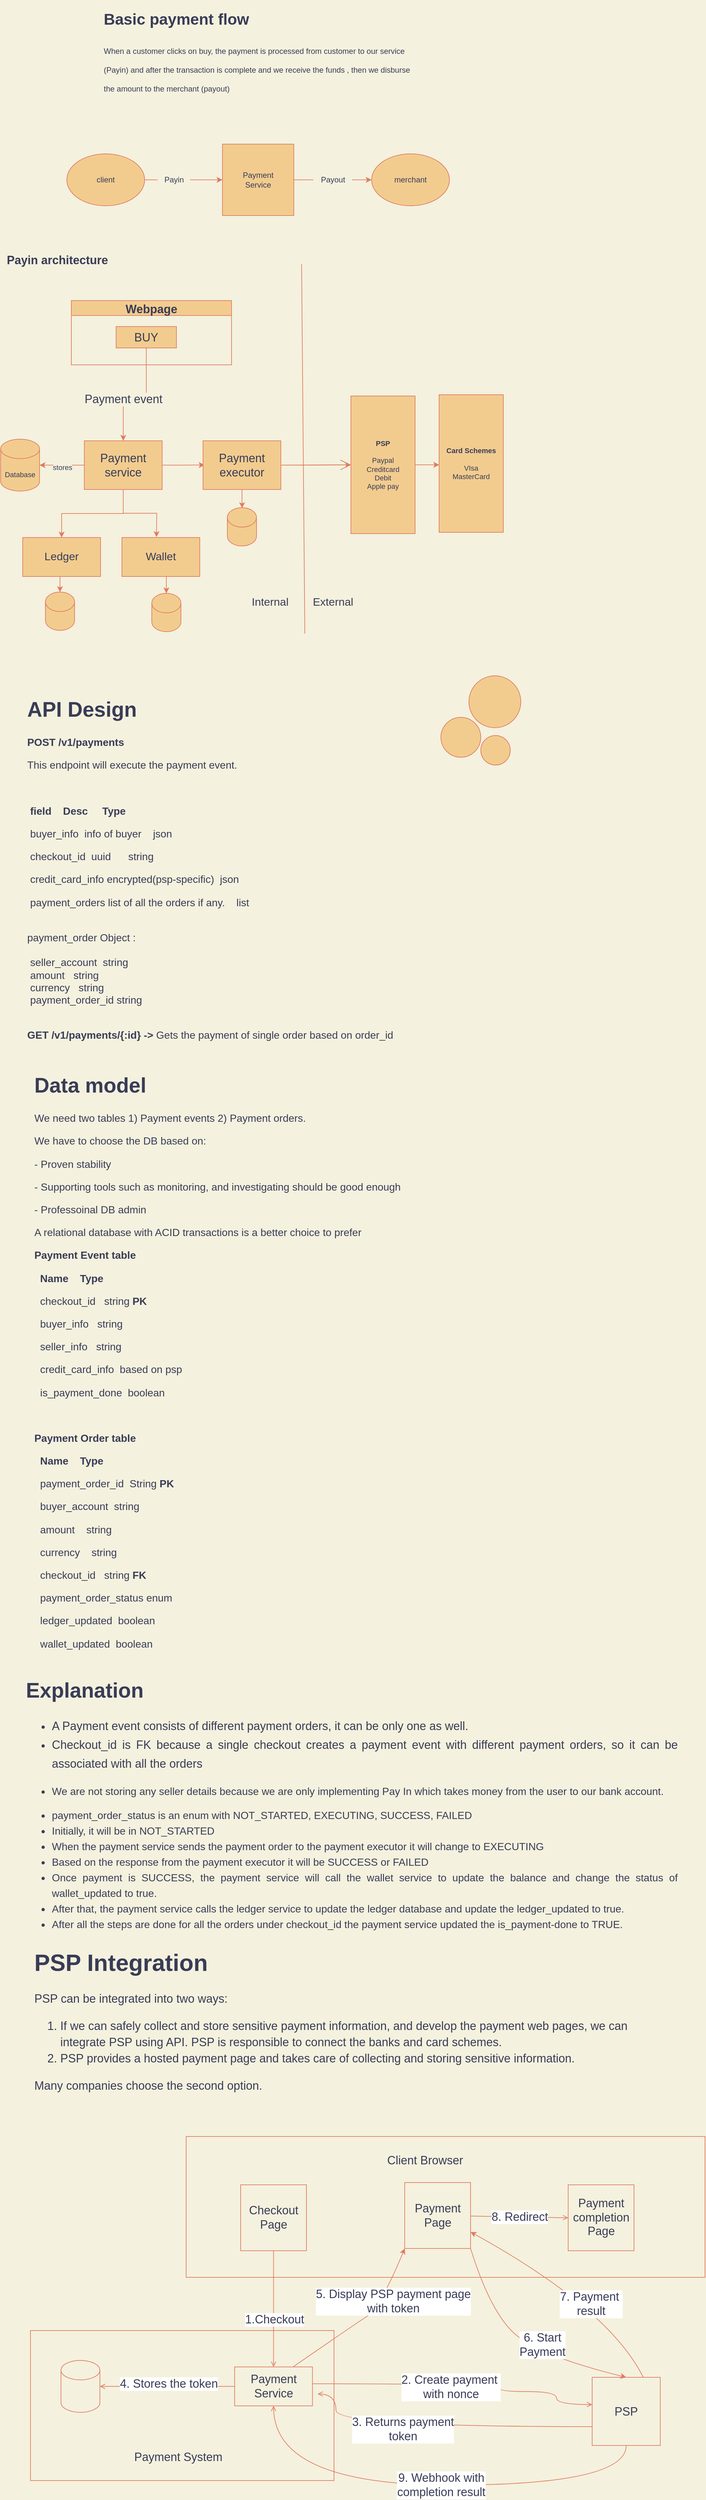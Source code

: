 <mxfile version="20.1.3" type="github" pages="2">
  <diagram id="K7awL5xOMt2Kv2CIqqu8" name="Page-1">
    <mxGraphModel dx="2365" dy="2488" grid="0" gridSize="10" guides="1" tooltips="1" connect="1" arrows="1" fold="1" page="0" pageScale="1" pageWidth="850" pageHeight="1100" background="#F4F1DE" math="0" shadow="0">
      <root>
        <mxCell id="0" />
        <mxCell id="1" parent="0" />
        <mxCell id="bdUJwVsDaEkDlHWOxwJL-2" style="edgeStyle=orthogonalEdgeStyle;rounded=0;orthogonalLoop=1;jettySize=auto;html=1;startArrow=none;labelBackgroundColor=#F4F1DE;strokeColor=#E07A5F;fontColor=#393C56;" parent="1" source="bdUJwVsDaEkDlHWOxwJL-6" edge="1">
          <mxGeometry relative="1" as="geometry">
            <mxPoint x="370" y="-736" as="targetPoint" />
          </mxGeometry>
        </mxCell>
        <mxCell id="bdUJwVsDaEkDlHWOxwJL-1" value="client" style="ellipse;whiteSpace=wrap;html=1;rounded=0;fillColor=#F2CC8F;strokeColor=#E07A5F;fontColor=#393C56;" parent="1" vertex="1">
          <mxGeometry x="130" y="-776" width="120" height="80" as="geometry" />
        </mxCell>
        <mxCell id="bdUJwVsDaEkDlHWOxwJL-4" style="edgeStyle=orthogonalEdgeStyle;rounded=0;orthogonalLoop=1;jettySize=auto;html=1;startArrow=none;labelBackgroundColor=#F4F1DE;strokeColor=#E07A5F;fontColor=#393C56;" parent="1" source="bdUJwVsDaEkDlHWOxwJL-7" target="bdUJwVsDaEkDlHWOxwJL-5" edge="1">
          <mxGeometry relative="1" as="geometry">
            <mxPoint x="560" y="-736" as="targetPoint" />
          </mxGeometry>
        </mxCell>
        <mxCell id="bdUJwVsDaEkDlHWOxwJL-3" value="Payment &lt;br&gt;Service" style="whiteSpace=wrap;html=1;aspect=fixed;rounded=0;fillColor=#F2CC8F;strokeColor=#E07A5F;fontColor=#393C56;" parent="1" vertex="1">
          <mxGeometry x="370" y="-791" width="110" height="110" as="geometry" />
        </mxCell>
        <mxCell id="bdUJwVsDaEkDlHWOxwJL-5" value="merchant" style="ellipse;whiteSpace=wrap;html=1;rounded=0;fillColor=#F2CC8F;strokeColor=#E07A5F;fontColor=#393C56;" parent="1" vertex="1">
          <mxGeometry x="600" y="-776" width="120" height="80" as="geometry" />
        </mxCell>
        <mxCell id="bdUJwVsDaEkDlHWOxwJL-6" value="Payin" style="text;html=1;align=center;verticalAlign=middle;resizable=0;points=[];autosize=1;strokeColor=none;fillColor=none;rounded=0;fontColor=#393C56;" parent="1" vertex="1">
          <mxGeometry x="270" y="-751" width="50" height="30" as="geometry" />
        </mxCell>
        <mxCell id="bdUJwVsDaEkDlHWOxwJL-8" value="" style="edgeStyle=orthogonalEdgeStyle;rounded=0;orthogonalLoop=1;jettySize=auto;html=1;endArrow=none;labelBackgroundColor=#F4F1DE;strokeColor=#E07A5F;fontColor=#393C56;" parent="1" source="bdUJwVsDaEkDlHWOxwJL-1" target="bdUJwVsDaEkDlHWOxwJL-6" edge="1">
          <mxGeometry relative="1" as="geometry">
            <mxPoint x="370" y="-736" as="targetPoint" />
            <mxPoint x="250" y="-736" as="sourcePoint" />
          </mxGeometry>
        </mxCell>
        <mxCell id="bdUJwVsDaEkDlHWOxwJL-7" value="Payout" style="text;html=1;align=center;verticalAlign=middle;resizable=0;points=[];autosize=1;strokeColor=none;fillColor=none;rounded=0;fontColor=#393C56;" parent="1" vertex="1">
          <mxGeometry x="510" y="-751" width="60" height="30" as="geometry" />
        </mxCell>
        <mxCell id="bdUJwVsDaEkDlHWOxwJL-9" value="" style="edgeStyle=orthogonalEdgeStyle;rounded=0;orthogonalLoop=1;jettySize=auto;html=1;endArrow=none;labelBackgroundColor=#F4F1DE;strokeColor=#E07A5F;fontColor=#393C56;" parent="1" source="bdUJwVsDaEkDlHWOxwJL-3" target="bdUJwVsDaEkDlHWOxwJL-7" edge="1">
          <mxGeometry relative="1" as="geometry">
            <mxPoint x="600" y="-736" as="targetPoint" />
            <mxPoint x="480" y="-736" as="sourcePoint" />
          </mxGeometry>
        </mxCell>
        <mxCell id="bdUJwVsDaEkDlHWOxwJL-10" value="&lt;h1&gt;&lt;span style=&quot;background-color: initial;&quot;&gt;Basic payment flow&lt;/span&gt;&lt;/h1&gt;&lt;h1&gt;&lt;span style=&quot;font-size: 12px; font-weight: 400;&quot;&gt;When a customer clicks on buy, the payment is processed from customer to our service (Payin) and after the transaction is complete and we receive the funds , then we disburse the amount to the merchant (payout)&lt;/span&gt;&lt;/h1&gt;" style="text;html=1;strokeColor=none;fillColor=none;spacing=5;spacingTop=-20;whiteSpace=wrap;overflow=hidden;rounded=0;fontColor=#393C56;" parent="1" vertex="1">
          <mxGeometry x="182" y="-1003" width="490" height="160" as="geometry" />
        </mxCell>
        <mxCell id="bdUJwVsDaEkDlHWOxwJL-11" value="&lt;b&gt;&lt;font style=&quot;font-size: 18px;&quot;&gt;Payin architecture&lt;/font&gt;&lt;/b&gt;" style="text;html=1;align=center;verticalAlign=middle;resizable=0;points=[];autosize=1;strokeColor=none;fillColor=none;rounded=0;fontColor=#393C56;" parent="1" vertex="1">
          <mxGeometry x="28" y="-629" width="174" height="34" as="geometry" />
        </mxCell>
        <mxCell id="bdUJwVsDaEkDlHWOxwJL-12" value="Webpage" style="swimlane;fontSize=18;rounded=0;fillColor=#F2CC8F;strokeColor=#E07A5F;fontColor=#393C56;" parent="1" vertex="1">
          <mxGeometry x="137" y="-550" width="247" height="99" as="geometry" />
        </mxCell>
        <mxCell id="bdUJwVsDaEkDlHWOxwJL-14" style="edgeStyle=orthogonalEdgeStyle;rounded=0;orthogonalLoop=1;jettySize=auto;html=1;exitX=0.5;exitY=1;exitDx=0;exitDy=0;fontSize=18;entryX=0.5;entryY=0;entryDx=0;entryDy=0;labelBackgroundColor=#F4F1DE;strokeColor=#E07A5F;fontColor=#393C56;" parent="1" source="bdUJwVsDaEkDlHWOxwJL-13" target="bdUJwVsDaEkDlHWOxwJL-17" edge="1">
          <mxGeometry relative="1" as="geometry">
            <mxPoint x="253" y="-361" as="targetPoint" />
          </mxGeometry>
        </mxCell>
        <mxCell id="bdUJwVsDaEkDlHWOxwJL-15" value="Payment event" style="edgeLabel;html=1;align=center;verticalAlign=middle;resizable=0;points=[];fontSize=18;rounded=0;labelBackgroundColor=#F4F1DE;fontColor=#393C56;" parent="bdUJwVsDaEkDlHWOxwJL-14" vertex="1" connectable="0">
          <mxGeometry x="0.279" relative="1" as="geometry">
            <mxPoint as="offset" />
          </mxGeometry>
        </mxCell>
        <mxCell id="bdUJwVsDaEkDlHWOxwJL-13" value="BUY" style="rounded=0;whiteSpace=wrap;html=1;fontSize=18;fillColor=#F2CC8F;strokeColor=#E07A5F;fontColor=#393C56;" parent="1" vertex="1">
          <mxGeometry x="206" y="-510" width="93" height="33" as="geometry" />
        </mxCell>
        <mxCell id="bdUJwVsDaEkDlHWOxwJL-18" style="edgeStyle=orthogonalEdgeStyle;rounded=0;orthogonalLoop=1;jettySize=auto;html=1;fontSize=18;labelBackgroundColor=#F4F1DE;strokeColor=#E07A5F;fontColor=#393C56;" parent="1" source="bdUJwVsDaEkDlHWOxwJL-17" target="bdUJwVsDaEkDlHWOxwJL-19" edge="1">
          <mxGeometry relative="1" as="geometry">
            <mxPoint x="114" y="-296.5" as="targetPoint" />
          </mxGeometry>
        </mxCell>
        <mxCell id="bdUJwVsDaEkDlHWOxwJL-20" value="stores" style="edgeLabel;html=1;align=center;verticalAlign=middle;resizable=0;points=[];fontSize=11;rounded=0;labelBackgroundColor=#F4F1DE;fontColor=#393C56;" parent="bdUJwVsDaEkDlHWOxwJL-18" vertex="1" connectable="0">
          <mxGeometry x="0.002" y="3" relative="1" as="geometry">
            <mxPoint as="offset" />
          </mxGeometry>
        </mxCell>
        <mxCell id="bdUJwVsDaEkDlHWOxwJL-21" style="edgeStyle=orthogonalEdgeStyle;rounded=0;orthogonalLoop=1;jettySize=auto;html=1;exitX=1;exitY=0.5;exitDx=0;exitDy=0;fontSize=11;labelBackgroundColor=#F4F1DE;strokeColor=#E07A5F;fontColor=#393C56;" parent="1" source="bdUJwVsDaEkDlHWOxwJL-17" edge="1">
          <mxGeometry relative="1" as="geometry">
            <mxPoint x="342.421" y="-296.737" as="targetPoint" />
          </mxGeometry>
        </mxCell>
        <mxCell id="bdUJwVsDaEkDlHWOxwJL-32" style="edgeStyle=orthogonalEdgeStyle;rounded=0;orthogonalLoop=1;jettySize=auto;html=1;fontSize=11;labelBackgroundColor=#F4F1DE;strokeColor=#E07A5F;fontColor=#393C56;" parent="1" source="bdUJwVsDaEkDlHWOxwJL-17" target="bdUJwVsDaEkDlHWOxwJL-33" edge="1">
          <mxGeometry relative="1" as="geometry">
            <mxPoint x="162.947" y="-165.684" as="targetPoint" />
          </mxGeometry>
        </mxCell>
        <mxCell id="bdUJwVsDaEkDlHWOxwJL-34" style="edgeStyle=orthogonalEdgeStyle;rounded=0;orthogonalLoop=1;jettySize=auto;html=1;fontSize=17;labelBackgroundColor=#F4F1DE;strokeColor=#E07A5F;fontColor=#393C56;" parent="1" source="bdUJwVsDaEkDlHWOxwJL-17" edge="1">
          <mxGeometry relative="1" as="geometry">
            <mxPoint x="268.211" y="-185.684" as="targetPoint" />
          </mxGeometry>
        </mxCell>
        <mxCell id="bdUJwVsDaEkDlHWOxwJL-17" value="Payment service" style="rounded=0;whiteSpace=wrap;html=1;fontSize=18;fillColor=#F2CC8F;strokeColor=#E07A5F;fontColor=#393C56;" parent="1" vertex="1">
          <mxGeometry x="157" y="-334" width="120" height="75" as="geometry" />
        </mxCell>
        <mxCell id="bdUJwVsDaEkDlHWOxwJL-19" value="&lt;font style=&quot;font-size: 11px;&quot;&gt;Database&lt;/font&gt;" style="shape=cylinder3;whiteSpace=wrap;html=1;boundedLbl=1;backgroundOutline=1;size=15;fontSize=18;rounded=0;fillColor=#F2CC8F;strokeColor=#E07A5F;fontColor=#393C56;" parent="1" vertex="1">
          <mxGeometry x="28" y="-336.5" width="60" height="80" as="geometry" />
        </mxCell>
        <mxCell id="bdUJwVsDaEkDlHWOxwJL-26" style="edgeStyle=orthogonalEdgeStyle;rounded=0;orthogonalLoop=1;jettySize=auto;html=1;exitX=1;exitY=0.5;exitDx=0;exitDy=0;entryX=0;entryY=0.5;entryDx=0;entryDy=0;fontSize=11;labelBackgroundColor=#F4F1DE;strokeColor=#E07A5F;fontColor=#393C56;" parent="1" source="bdUJwVsDaEkDlHWOxwJL-22" target="bdUJwVsDaEkDlHWOxwJL-28" edge="1">
          <mxGeometry relative="1" as="geometry">
            <mxPoint x="570" y="-364.0" as="targetPoint" />
          </mxGeometry>
        </mxCell>
        <mxCell id="bdUJwVsDaEkDlHWOxwJL-38" style="edgeStyle=orthogonalEdgeStyle;rounded=0;orthogonalLoop=1;jettySize=auto;html=1;exitX=0.5;exitY=1;exitDx=0;exitDy=0;fontSize=17;labelBackgroundColor=#F4F1DE;strokeColor=#E07A5F;fontColor=#393C56;" parent="1" source="bdUJwVsDaEkDlHWOxwJL-22" edge="1">
          <mxGeometry relative="1" as="geometry">
            <mxPoint x="400.333" y="-230.333" as="targetPoint" />
          </mxGeometry>
        </mxCell>
        <mxCell id="mXmV7Bp-ZtZaa3uex6Oa-3" value="" style="edgeStyle=orthogonalEdgeStyle;curved=1;rounded=0;orthogonalLoop=1;jettySize=auto;html=1;fontSize=12;fontColor=#393C56;endArrow=open;startSize=14;endSize=14;strokeColor=#E07A5F;fillColor=#F2CC8F;labelBackgroundColor=#F4F1DE;" edge="1" parent="1" source="bdUJwVsDaEkDlHWOxwJL-22" target="bdUJwVsDaEkDlHWOxwJL-28">
          <mxGeometry relative="1" as="geometry" />
        </mxCell>
        <mxCell id="bdUJwVsDaEkDlHWOxwJL-22" value="Payment executor" style="rounded=0;whiteSpace=wrap;html=1;fontSize=18;fillColor=#F2CC8F;strokeColor=#E07A5F;fontColor=#393C56;" parent="1" vertex="1">
          <mxGeometry x="340" y="-334" width="120" height="75" as="geometry" />
        </mxCell>
        <mxCell id="bdUJwVsDaEkDlHWOxwJL-23" value="" style="endArrow=none;html=1;rounded=0;fontSize=11;labelBackgroundColor=#F4F1DE;strokeColor=#E07A5F;fontColor=#393C56;" parent="1" edge="1">
          <mxGeometry width="50" height="50" relative="1" as="geometry">
            <mxPoint x="497" y="-37" as="sourcePoint" />
            <mxPoint x="492" y="-606" as="targetPoint" />
          </mxGeometry>
        </mxCell>
        <mxCell id="bdUJwVsDaEkDlHWOxwJL-29" style="edgeStyle=orthogonalEdgeStyle;rounded=0;orthogonalLoop=1;jettySize=auto;html=1;fontSize=11;labelBackgroundColor=#F4F1DE;strokeColor=#E07A5F;fontColor=#393C56;" parent="1" source="bdUJwVsDaEkDlHWOxwJL-28" edge="1">
          <mxGeometry relative="1" as="geometry">
            <mxPoint x="704.154" y="-297" as="targetPoint" />
          </mxGeometry>
        </mxCell>
        <mxCell id="bdUJwVsDaEkDlHWOxwJL-28" value="&lt;b&gt;PSP&lt;/b&gt;&lt;br&gt;&lt;br&gt;Paypal&lt;br&gt;Creditcard&lt;br&gt;Debit&lt;br&gt;Apple pay" style="rounded=0;whiteSpace=wrap;html=1;fontSize=11;fillColor=#F2CC8F;strokeColor=#E07A5F;fontColor=#393C56;" parent="1" vertex="1">
          <mxGeometry x="568" y="-403" width="99" height="212" as="geometry" />
        </mxCell>
        <mxCell id="bdUJwVsDaEkDlHWOxwJL-30" value="&lt;b&gt;Card Schemes&lt;br&gt;&lt;/b&gt;&lt;br&gt;VIsa&lt;br&gt;MasterCard" style="rounded=0;whiteSpace=wrap;html=1;fontSize=11;fillColor=#F2CC8F;strokeColor=#E07A5F;fontColor=#393C56;" parent="1" vertex="1">
          <mxGeometry x="704" y="-405" width="99" height="212" as="geometry" />
        </mxCell>
        <mxCell id="bdUJwVsDaEkDlHWOxwJL-42" style="edgeStyle=orthogonalEdgeStyle;rounded=0;orthogonalLoop=1;jettySize=auto;html=1;exitX=0.5;exitY=1;exitDx=0;exitDy=0;entryX=0.5;entryY=0;entryDx=0;entryDy=0;entryPerimeter=0;fontSize=17;labelBackgroundColor=#F4F1DE;strokeColor=#E07A5F;fontColor=#393C56;" parent="1" source="bdUJwVsDaEkDlHWOxwJL-33" target="bdUJwVsDaEkDlHWOxwJL-40" edge="1">
          <mxGeometry relative="1" as="geometry" />
        </mxCell>
        <mxCell id="bdUJwVsDaEkDlHWOxwJL-33" value="&lt;font style=&quot;font-size: 17px;&quot;&gt;Ledger&lt;/font&gt;" style="rounded=0;whiteSpace=wrap;html=1;fontSize=11;strokeWidth=1;fillColor=#F2CC8F;strokeColor=#E07A5F;fontColor=#393C56;" parent="1" vertex="1">
          <mxGeometry x="61.997" y="-185.004" width="120" height="60" as="geometry" />
        </mxCell>
        <mxCell id="bdUJwVsDaEkDlHWOxwJL-43" style="edgeStyle=orthogonalEdgeStyle;rounded=0;orthogonalLoop=1;jettySize=auto;html=1;exitX=0.5;exitY=1;exitDx=0;exitDy=0;entryX=0.5;entryY=0;entryDx=0;entryDy=0;entryPerimeter=0;fontSize=17;labelBackgroundColor=#F4F1DE;strokeColor=#E07A5F;fontColor=#393C56;" parent="1" source="bdUJwVsDaEkDlHWOxwJL-35" target="bdUJwVsDaEkDlHWOxwJL-41" edge="1">
          <mxGeometry relative="1" as="geometry" />
        </mxCell>
        <mxCell id="bdUJwVsDaEkDlHWOxwJL-35" value="&lt;font style=&quot;font-size: 17px;&quot;&gt;Wallet&lt;/font&gt;" style="rounded=0;whiteSpace=wrap;html=1;fontSize=11;strokeWidth=1;fillColor=#F2CC8F;strokeColor=#E07A5F;fontColor=#393C56;" parent="1" vertex="1">
          <mxGeometry x="214.997" y="-185.004" width="120" height="60" as="geometry" />
        </mxCell>
        <mxCell id="bdUJwVsDaEkDlHWOxwJL-36" value="Internal" style="text;html=1;align=center;verticalAlign=middle;resizable=0;points=[];autosize=1;strokeColor=none;fillColor=none;fontSize=17;rounded=0;fontColor=#393C56;" parent="1" vertex="1">
          <mxGeometry x="405" y="-101" width="75" height="32" as="geometry" />
        </mxCell>
        <mxCell id="bdUJwVsDaEkDlHWOxwJL-37" value="External" style="text;html=1;align=center;verticalAlign=middle;resizable=0;points=[];autosize=1;strokeColor=none;fillColor=none;fontSize=17;rounded=0;fontColor=#393C56;" parent="1" vertex="1">
          <mxGeometry x="500" y="-101" width="80" height="32" as="geometry" />
        </mxCell>
        <mxCell id="bdUJwVsDaEkDlHWOxwJL-39" value="" style="shape=cylinder3;whiteSpace=wrap;html=1;boundedLbl=1;backgroundOutline=1;size=15;fontSize=17;strokeWidth=1;rounded=0;fillColor=#F2CC8F;strokeColor=#E07A5F;fontColor=#393C56;" parent="1" vertex="1">
          <mxGeometry x="377.5" y="-231" width="45" height="59" as="geometry" />
        </mxCell>
        <mxCell id="bdUJwVsDaEkDlHWOxwJL-40" value="" style="shape=cylinder3;whiteSpace=wrap;html=1;boundedLbl=1;backgroundOutline=1;size=15;fontSize=17;strokeWidth=1;rounded=0;fillColor=#F2CC8F;strokeColor=#E07A5F;fontColor=#393C56;" parent="1" vertex="1">
          <mxGeometry x="97" y="-101" width="45" height="59" as="geometry" />
        </mxCell>
        <mxCell id="bdUJwVsDaEkDlHWOxwJL-41" value="" style="shape=cylinder3;whiteSpace=wrap;html=1;boundedLbl=1;backgroundOutline=1;size=15;fontSize=17;strokeWidth=1;rounded=0;fillColor=#F2CC8F;strokeColor=#E07A5F;fontColor=#393C56;" parent="1" vertex="1">
          <mxGeometry x="261" y="-99" width="45" height="59" as="geometry" />
        </mxCell>
        <mxCell id="B9q-eV_urQJRkB80xqRH-2" value="" style="ellipse;whiteSpace=wrap;html=1;aspect=fixed;fontSize=16;fontColor=#393C56;strokeColor=#E07A5F;fillColor=#F2CC8F;" parent="1" vertex="1">
          <mxGeometry x="750" y="28" width="80" height="80" as="geometry" />
        </mxCell>
        <mxCell id="B9q-eV_urQJRkB80xqRH-4" value="&lt;h1&gt;API Design&lt;/h1&gt;&lt;p&gt;&lt;b&gt;POST /v1/payments&lt;/b&gt;&lt;/p&gt;&lt;p&gt;This endpoint will execute the payment event.&lt;/p&gt;&lt;p&gt;&lt;br&gt;&lt;/p&gt;&lt;p&gt;&lt;b&gt;&lt;span style=&quot;white-space: pre;&quot;&gt;	&lt;/span&gt;field&lt;span style=&quot;white-space: pre;&quot;&gt;	&lt;/span&gt;&lt;span style=&quot;white-space: pre;&quot;&gt;	&lt;/span&gt;&lt;span style=&quot;white-space: pre;&quot;&gt;	&lt;/span&gt;&lt;span style=&quot;white-space: pre;&quot;&gt;	&lt;/span&gt;Desc&lt;span style=&quot;white-space: pre;&quot;&gt;	&lt;/span&gt;&lt;span style=&quot;white-space: pre;&quot;&gt;	&lt;span style=&quot;white-space: pre;&quot;&gt;	&lt;span style=&quot;white-space: pre;&quot;&gt;	&lt;/span&gt;&lt;span style=&quot;white-space: pre;&quot;&gt;	&lt;/span&gt;&lt;/span&gt;&lt;/span&gt;Type&lt;br&gt;&lt;/b&gt;&lt;/p&gt;&lt;p&gt;&lt;span style=&quot;white-space: pre;&quot;&gt;	&lt;/span&gt;buyer_info&lt;span style=&quot;white-space: pre;&quot;&gt;	&lt;/span&gt;&lt;span style=&quot;white-space: pre;&quot;&gt;	&lt;/span&gt;info of buyer&lt;span style=&quot;white-space: pre;&quot;&gt;	&lt;span style=&quot;white-space: pre;&quot;&gt;	&lt;span style=&quot;white-space: pre;&quot;&gt;	&lt;span style=&quot;white-space: pre;&quot;&gt;	&lt;/span&gt;&lt;/span&gt;&lt;/span&gt;&lt;/span&gt;json&lt;br&gt;&lt;/p&gt;&lt;p&gt;&lt;span style=&quot;white-space: pre;&quot;&gt;	&lt;/span&gt;checkout_id&lt;span style=&quot;white-space: pre;&quot;&gt;	&lt;/span&gt;&lt;span style=&quot;white-space: pre;&quot;&gt;	&lt;/span&gt;uuid&lt;span style=&quot;white-space: pre;&quot;&gt;	&lt;/span&gt;&lt;span style=&quot;white-space: pre;&quot;&gt;	&lt;/span&gt;&lt;span style=&quot;white-space: pre;&quot;&gt;	&lt;/span&gt;&lt;span style=&quot;white-space: pre;&quot;&gt;	&lt;span style=&quot;white-space: pre;&quot;&gt;	&lt;span style=&quot;white-space: pre;&quot;&gt;	&lt;/span&gt;&lt;/span&gt;&lt;/span&gt;string&lt;br&gt;&lt;/p&gt;&lt;p&gt;&lt;span style=&quot;white-space: pre;&quot;&gt;	&lt;/span&gt;credit_card_info&lt;span style=&quot;white-space: pre;&quot;&gt;	&lt;/span&gt;encrypted(psp-specific)&lt;span style=&quot;white-space: pre;&quot;&gt;	&lt;/span&gt;&lt;span style=&quot;white-space: pre;&quot;&gt;	&lt;/span&gt;json&lt;br&gt;&lt;/p&gt;&lt;p&gt;&lt;span style=&quot;white-space: pre;&quot;&gt;	&lt;/span&gt;payment_orders&lt;span style=&quot;white-space: pre;&quot;&gt;	&lt;/span&gt;list of all the orders if any.&amp;nbsp; &amp;nbsp;&lt;span style=&quot;white-space: pre;&quot;&gt;	&lt;/span&gt;list&lt;/p&gt;&lt;p&gt;&lt;/p&gt;&lt;br&gt;payment_order Object :&lt;br&gt;&lt;br&gt;&lt;span style=&quot;white-space: pre;&quot;&gt;	&lt;/span&gt;seller_account&lt;span style=&quot;white-space: pre;&quot;&gt;	&lt;/span&gt;&lt;span style=&quot;white-space: pre;&quot;&gt;	&lt;/span&gt;string&lt;br&gt;&lt;span style=&quot;white-space: pre;&quot;&gt;	&lt;/span&gt;amount&lt;span style=&quot;white-space: pre;&quot;&gt;	&lt;/span&gt;&lt;span style=&quot;white-space: pre;&quot;&gt;	&lt;/span&gt;&lt;span style=&quot;white-space: pre;&quot;&gt;	&lt;/span&gt;string&lt;br&gt;&lt;span style=&quot;white-space: pre;&quot;&gt;	&lt;/span&gt;currency&lt;span style=&quot;white-space: pre;&quot;&gt;	&lt;/span&gt;&lt;span style=&quot;white-space: pre;&quot;&gt;	&lt;/span&gt;&lt;span style=&quot;white-space: pre;&quot;&gt;	&lt;/span&gt;string&lt;br&gt;&lt;span style=&quot;white-space: pre;&quot;&gt;	&lt;/span&gt;payment_order_id&lt;span style=&quot;white-space: pre;&quot;&gt;	&lt;/span&gt;string&lt;br&gt;&lt;br&gt;&lt;p&gt;&lt;/p&gt;&lt;p&gt;&lt;b&gt;GET /v1/payments/{:id} -&amp;gt; &lt;/b&gt;Gets the payment of single order based on order_id&lt;/p&gt;&lt;p&gt;&lt;b&gt;&lt;span style=&quot;white-space: pre;&quot;&gt;	&lt;/span&gt;&lt;br&gt;&lt;/b&gt;&lt;/p&gt;&lt;p&gt;&lt;br&gt;&lt;/p&gt;" style="text;html=1;strokeColor=none;fillColor=none;spacing=5;spacingTop=-20;whiteSpace=wrap;overflow=hidden;rounded=0;fontSize=16;fontColor=#393C56;" parent="1" vertex="1">
          <mxGeometry x="64" y="50" width="637" height="560" as="geometry" />
        </mxCell>
        <mxCell id="B9q-eV_urQJRkB80xqRH-5" value="" style="ellipse;whiteSpace=wrap;html=1;aspect=fixed;fontSize=16;fontColor=#393C56;strokeColor=#E07A5F;fillColor=#F2CC8F;" parent="1" vertex="1">
          <mxGeometry x="706.75" y="92" width="61.5" height="61.5" as="geometry" />
        </mxCell>
        <mxCell id="B9q-eV_urQJRkB80xqRH-6" value="" style="ellipse;whiteSpace=wrap;html=1;aspect=fixed;fontSize=16;fontColor=#393C56;strokeColor=#E07A5F;fillColor=#F2CC8F;" parent="1" vertex="1">
          <mxGeometry x="768.25" y="120" width="45.5" height="45.5" as="geometry" />
        </mxCell>
        <mxCell id="mXmV7Bp-ZtZaa3uex6Oa-1" value="&lt;h1&gt;Data model&lt;/h1&gt;&lt;p&gt;We need two tables 1) Payment events 2) Payment orders.&amp;nbsp;&lt;/p&gt;&lt;p&gt;We have to choose the DB based on:&lt;/p&gt;&lt;p&gt;- Proven stability&lt;/p&gt;&lt;p&gt;- Supporting tools such as monitoring, and investigating should be good enough&lt;/p&gt;&lt;p&gt;- Professoinal DB admin&amp;nbsp;&lt;/p&gt;&lt;p&gt;A relational database with ACID transactions is a better choice to prefer&lt;/p&gt;&lt;p&gt;&lt;b&gt;Payment Event table&lt;/b&gt;&lt;/p&gt;&lt;p&gt;&lt;b&gt;&lt;span style=&quot;white-space: pre;&quot;&gt;	&lt;/span&gt;&lt;span style=&quot;white-space: pre;&quot;&gt;	&lt;/span&gt;Name&lt;span style=&quot;white-space: pre;&quot;&gt;	&lt;/span&gt;&lt;span style=&quot;white-space: pre;&quot;&gt;	&lt;/span&gt;&lt;span style=&quot;white-space: pre;&quot;&gt;	&lt;/span&gt;&lt;span style=&quot;white-space: pre;&quot;&gt;	&lt;/span&gt;Type&lt;br&gt;&lt;/b&gt;&lt;/p&gt;&lt;p&gt;&lt;span style=&quot;font-weight: bold; white-space: pre;&quot;&gt;	&lt;/span&gt;&lt;span style=&quot;font-weight: bold; white-space: pre;&quot;&gt;	&lt;/span&gt;checkout_id&lt;span style=&quot;white-space: pre;&quot;&gt;	&lt;/span&gt;&lt;span style=&quot;white-space: pre;&quot;&gt;	&lt;/span&gt;&lt;span style=&quot;white-space: pre;&quot;&gt;	&lt;/span&gt;string &lt;b&gt;PK&lt;/b&gt;&lt;br&gt;&lt;/p&gt;&lt;p&gt;&lt;span style=&quot;font-weight: bold; white-space: pre;&quot;&gt;	&lt;/span&gt;&lt;span style=&quot;font-weight: bold; white-space: pre;&quot;&gt;	&lt;/span&gt;buyer_info&lt;span style=&quot;white-space: pre;&quot;&gt;	&lt;/span&gt;&lt;span style=&quot;white-space: pre;&quot;&gt;	&lt;/span&gt;&lt;span style=&quot;white-space: pre;&quot;&gt;	&lt;/span&gt;string&lt;br&gt;&lt;/p&gt;&lt;p&gt;&lt;span style=&quot;white-space: pre;&quot;&gt;	&lt;/span&gt;&lt;span style=&quot;white-space: pre;&quot;&gt;	&lt;/span&gt;seller_info&lt;span style=&quot;white-space: pre;&quot;&gt;	&lt;/span&gt;&lt;span style=&quot;white-space: pre;&quot;&gt;	&lt;/span&gt;&lt;span style=&quot;white-space: pre;&quot;&gt;	&lt;/span&gt;string&lt;br&gt;&lt;/p&gt;&lt;p&gt;&lt;span style=&quot;white-space: pre;&quot;&gt;	&lt;/span&gt;&lt;span style=&quot;white-space: pre;&quot;&gt;	&lt;/span&gt;credit_card_info&lt;span style=&quot;white-space: pre;&quot;&gt;	&lt;/span&gt;&lt;span style=&quot;white-space: pre;&quot;&gt;	&lt;/span&gt;based on psp&lt;br&gt;&lt;/p&gt;&lt;p&gt;&lt;span style=&quot;white-space: pre;&quot;&gt;	&lt;/span&gt;&lt;span style=&quot;white-space: pre;&quot;&gt;	&lt;/span&gt;is_payment_done&lt;span style=&quot;white-space: pre;&quot;&gt;	&lt;/span&gt;&lt;span style=&quot;white-space: pre;&quot;&gt;	&lt;/span&gt;boolean&lt;br&gt;&lt;/p&gt;&lt;p&gt;&lt;br&gt;&lt;/p&gt;&lt;p&gt;&lt;b&gt;Payment Order table&lt;/b&gt;&lt;/p&gt;&lt;p&gt;&lt;b&gt;&lt;span style=&quot;white-space: pre;&quot;&gt;	&lt;/span&gt;&lt;span style=&quot;white-space: pre;&quot;&gt;	&lt;/span&gt;Name&lt;span style=&quot;white-space: pre;&quot;&gt;	&lt;/span&gt;&lt;span style=&quot;white-space: pre;&quot;&gt;	&lt;/span&gt;&lt;span style=&quot;white-space: pre;&quot;&gt;	&lt;/span&gt;&lt;span style=&quot;white-space: pre;&quot;&gt;	&lt;/span&gt;Type&lt;br&gt;&lt;/b&gt;&lt;/p&gt;&lt;p&gt;&lt;span style=&quot;font-weight: bold; white-space: pre;&quot;&gt;	&lt;/span&gt;&lt;span style=&quot;font-weight: bold; white-space: pre;&quot;&gt;	&lt;/span&gt;payment_order_id&lt;span style=&quot;white-space: pre;&quot;&gt;	&lt;/span&gt;&lt;span style=&quot;white-space: pre;&quot;&gt;	&lt;/span&gt;String &lt;b&gt;PK&lt;/b&gt;&lt;br&gt;&lt;/p&gt;&lt;p&gt;&lt;span style=&quot;font-weight: bold; white-space: pre;&quot;&gt;	&lt;/span&gt;&lt;span style=&quot;font-weight: bold; white-space: pre;&quot;&gt;	&lt;/span&gt;buyer_account&lt;span style=&quot;white-space: pre;&quot;&gt;	&lt;/span&gt;&lt;span style=&quot;white-space: pre;&quot;&gt;	&lt;/span&gt;string&lt;br&gt;&lt;/p&gt;&lt;p&gt;&lt;span style=&quot;white-space: pre;&quot;&gt;	&lt;/span&gt;&lt;span style=&quot;white-space: pre;&quot;&gt;	&lt;/span&gt;amount&lt;span style=&quot;white-space: pre;&quot;&gt;	&lt;/span&gt;&lt;span style=&quot;white-space: pre;&quot;&gt;	&lt;/span&gt;&lt;span style=&quot;white-space: pre;&quot;&gt;	&lt;/span&gt;&lt;span style=&quot;white-space: pre;&quot;&gt;	&lt;/span&gt;string&lt;br&gt;&lt;/p&gt;&lt;p&gt;&lt;span style=&quot;white-space: pre;&quot;&gt;	&lt;/span&gt;&lt;span style=&quot;white-space: pre;&quot;&gt;	&lt;/span&gt;currency&lt;span style=&quot;white-space: pre;&quot;&gt;	&lt;/span&gt;&lt;span style=&quot;white-space: pre;&quot;&gt;	&lt;/span&gt;&lt;span style=&quot;white-space: pre;&quot;&gt;	&lt;/span&gt;&lt;span style=&quot;white-space: pre;&quot;&gt;	&lt;/span&gt;string&lt;br&gt;&lt;/p&gt;&lt;p&gt;&lt;span style=&quot;white-space: pre;&quot;&gt;	&lt;/span&gt;&lt;span style=&quot;white-space: pre;&quot;&gt;	&lt;/span&gt;checkout_id&lt;span style=&quot;white-space: pre;&quot;&gt;	&lt;/span&gt;&lt;span style=&quot;white-space: pre;&quot;&gt;	&lt;/span&gt;&lt;span style=&quot;white-space: pre;&quot;&gt;	&lt;/span&gt;string &lt;b&gt;FK&lt;/b&gt;&lt;br&gt;&lt;/p&gt;&lt;p&gt;&lt;span style=&quot;font-weight: bold; white-space: pre;&quot;&gt;	&lt;/span&gt;&lt;span style=&quot;font-weight: bold; white-space: pre;&quot;&gt;	&lt;/span&gt;payment_order_status&lt;span style=&quot;white-space: pre;&quot;&gt;	&lt;/span&gt;enum&lt;br&gt;&lt;/p&gt;&lt;p&gt;&lt;span style=&quot;white-space: pre;&quot;&gt;	&lt;/span&gt;&lt;span style=&quot;white-space: pre;&quot;&gt;	&lt;/span&gt;ledger_updated&lt;span style=&quot;white-space: pre;&quot;&gt;	&lt;/span&gt;&lt;span style=&quot;white-space: pre;&quot;&gt;	&lt;/span&gt;boolean&lt;br&gt;&lt;/p&gt;&lt;p&gt;&lt;span style=&quot;white-space: pre;&quot;&gt;	&lt;/span&gt;&lt;span style=&quot;white-space: pre;&quot;&gt;	&lt;/span&gt;wallet_updated&lt;span style=&quot;white-space: pre;&quot;&gt;	&lt;/span&gt;&lt;span style=&quot;white-space: pre;&quot;&gt;	&lt;/span&gt;boolean&lt;br&gt;&lt;/p&gt;" style="text;html=1;strokeColor=none;fillColor=none;spacing=5;spacingTop=-20;whiteSpace=wrap;overflow=hidden;rounded=0;fontSize=16;fontColor=#393C56;" vertex="1" parent="1">
          <mxGeometry x="75" y="629" width="745" height="929" as="geometry" />
        </mxCell>
        <mxCell id="mXmV7Bp-ZtZaa3uex6Oa-9" value="&lt;h1&gt;Explanation&lt;/h1&gt;&lt;p style=&quot;font-size: 18px;&quot;&gt;&lt;/p&gt;&lt;ul style=&quot;line-height: 1.6;&quot;&gt;&lt;li style=&quot;text-align: justify;&quot;&gt;&lt;font style=&quot;font-size: 18px;&quot;&gt;A Payment event consists of different payment orders, it can be only one as well.&amp;nbsp;&lt;/font&gt;&lt;/li&gt;&lt;li style=&quot;text-align: justify;&quot;&gt;&lt;font style=&quot;font-size: 18px;&quot;&gt;Checkout_id is FK because a single checkout creates a payment event with different payment orders, so it can be associated with all the orders&lt;/font&gt;&lt;/li&gt;&lt;/ul&gt;&lt;p&gt;&lt;/p&gt;&lt;p style=&quot;font-size: 18px;&quot;&gt;&lt;/p&gt;&lt;ul style=&quot;&quot;&gt;&lt;li style=&quot;text-align: justify;&quot;&gt;We are not storing any seller details because we are only implementing Pay In which takes money from the user to our bank account.&amp;nbsp;&lt;/li&gt;&lt;/ul&gt;&lt;div style=&quot;text-align: justify;&quot;&gt;&lt;ul style=&quot;line-height: 1.5;&quot;&gt;&lt;li&gt;payment_order_status is an enum with NOT_STARTED, EXECUTING, SUCCESS, FAILED&amp;nbsp;&lt;/li&gt;&lt;li&gt;Initially, it will be in NOT_STARTED&lt;/li&gt;&lt;li&gt;When the payment service sends the payment order to the payment executor it will change to EXECUTING&lt;/li&gt;&lt;li&gt;Based on the response from the payment executor it will be SUCCESS or FAILED&lt;/li&gt;&lt;li&gt;Once payment is SUCCESS, the payment service will call the wallet service to update the balance and change the status of wallet_updated to true.&amp;nbsp;&lt;/li&gt;&lt;li&gt;After that, the payment service calls the ledger service to update the ledger database and update the ledger_updated to true.&amp;nbsp;&lt;/li&gt;&lt;li&gt;After all the steps are done for all the orders under checkout_id the payment service updated the is_payment-done to TRUE.&amp;nbsp;&lt;/li&gt;&lt;/ul&gt;&lt;/div&gt;&lt;p&gt;&lt;/p&gt;" style="text;html=1;strokeColor=none;fillColor=none;spacing=5;spacingTop=-20;whiteSpace=wrap;overflow=hidden;rounded=0;fontSize=16;fontColor=#393C56;" vertex="1" parent="1">
          <mxGeometry x="62" y="1561" width="1013" height="515" as="geometry" />
        </mxCell>
        <mxCell id="mXmV7Bp-ZtZaa3uex6Oa-10" value="&lt;h1&gt;PSP Integration&lt;/h1&gt;&lt;p&gt;PSP can be integrated into two ways:&lt;/p&gt;&lt;p&gt;&lt;/p&gt;&lt;ol style=&quot;line-height: 1.4;&quot;&gt;&lt;li style=&quot;line-height: 1.4;&quot;&gt;If we can safely collect and store sensitive payment information, and develop the payment web pages, we can integrate PSP using API. PSP is responsible to connect the banks and card schemes.&amp;nbsp;&lt;/li&gt;&lt;li&gt;PSP provides a hosted payment page and takes care of collecting and storing sensitive information.&amp;nbsp;&lt;/li&gt;&lt;/ol&gt;&lt;div&gt;Many companies choose the second option.&amp;nbsp;&lt;/div&gt;&lt;p&gt;&lt;/p&gt;" style="text;html=1;strokeColor=none;fillColor=none;spacing=5;spacingTop=-20;whiteSpace=wrap;overflow=hidden;rounded=0;fontSize=18;fontColor=#393C56;" vertex="1" parent="1">
          <mxGeometry x="75" y="1975" width="985" height="286" as="geometry" />
        </mxCell>
        <mxCell id="mXmV7Bp-ZtZaa3uex6Oa-12" value="Client Browser" style="text;html=1;strokeColor=none;fillColor=none;align=center;verticalAlign=middle;whiteSpace=wrap;rounded=0;fontSize=18;fontColor=#393C56;" vertex="1" parent="1">
          <mxGeometry x="584.75" y="2300" width="195" height="30" as="geometry" />
        </mxCell>
        <mxCell id="mXmV7Bp-ZtZaa3uex6Oa-21" style="rounded=0;orthogonalLoop=1;jettySize=auto;html=1;fontSize=18;fontColor=#393C56;endArrow=open;strokeColor=#E07A5F;fillColor=#F2CC8F;jumpStyle=none;entryX=0.5;entryY=0;entryDx=0;entryDy=0;" edge="1" parent="1" source="mXmV7Bp-ZtZaa3uex6Oa-14" target="mXmV7Bp-ZtZaa3uex6Oa-24">
          <mxGeometry relative="1" as="geometry">
            <mxPoint x="446" y="2613" as="targetPoint" />
          </mxGeometry>
        </mxCell>
        <mxCell id="mXmV7Bp-ZtZaa3uex6Oa-32" value="1.Checkout" style="edgeLabel;html=1;align=center;verticalAlign=middle;resizable=0;points=[];fontSize=18;fontColor=#393C56;" vertex="1" connectable="0" parent="mXmV7Bp-ZtZaa3uex6Oa-21">
          <mxGeometry x="0.177" y="1" relative="1" as="geometry">
            <mxPoint as="offset" />
          </mxGeometry>
        </mxCell>
        <mxCell id="mXmV7Bp-ZtZaa3uex6Oa-14" value="Checkout Page" style="whiteSpace=wrap;html=1;aspect=fixed;fontSize=18;fontColor=#393C56;strokeColor=#E07A5F;fillColor=none;gradientColor=none;" vertex="1" parent="1">
          <mxGeometry x="398" y="2352.5" width="101.5" height="101.5" as="geometry" />
        </mxCell>
        <mxCell id="mXmV7Bp-ZtZaa3uex6Oa-23" value="Payment System" style="text;html=1;strokeColor=none;fillColor=none;align=center;verticalAlign=middle;whiteSpace=wrap;rounded=0;fontSize=18;fontColor=#393C56;" vertex="1" parent="1">
          <mxGeometry x="208" y="2757" width="188" height="30" as="geometry" />
        </mxCell>
        <mxCell id="mXmV7Bp-ZtZaa3uex6Oa-30" style="edgeStyle=none;rounded=0;jumpStyle=none;orthogonalLoop=1;jettySize=auto;html=1;exitX=0;exitY=0.5;exitDx=0;exitDy=0;fontSize=18;fontColor=#393C56;endArrow=open;strokeColor=#E07A5F;fillColor=#F2CC8F;" edge="1" parent="1" source="mXmV7Bp-ZtZaa3uex6Oa-24" target="mXmV7Bp-ZtZaa3uex6Oa-31">
          <mxGeometry relative="1" as="geometry">
            <mxPoint x="230" y="2663.333" as="targetPoint" />
          </mxGeometry>
        </mxCell>
        <mxCell id="mXmV7Bp-ZtZaa3uex6Oa-33" value="4. Stores the token" style="edgeLabel;html=1;align=center;verticalAlign=middle;resizable=0;points=[];fontSize=18;fontColor=#393C56;" vertex="1" connectable="0" parent="mXmV7Bp-ZtZaa3uex6Oa-30">
          <mxGeometry x="-0.022" y="-4" relative="1" as="geometry">
            <mxPoint as="offset" />
          </mxGeometry>
        </mxCell>
        <mxCell id="mXmV7Bp-ZtZaa3uex6Oa-38" style="edgeStyle=orthogonalEdgeStyle;rounded=0;jumpStyle=none;orthogonalLoop=1;jettySize=auto;html=1;fontSize=18;fontColor=#393C56;endArrow=open;strokeColor=#E07A5F;fillColor=#F2CC8F;curved=1;" edge="1" parent="1" source="mXmV7Bp-ZtZaa3uex6Oa-24" target="mXmV7Bp-ZtZaa3uex6Oa-36">
          <mxGeometry relative="1" as="geometry">
            <mxPoint x="923" y="2691" as="targetPoint" />
            <Array as="points">
              <mxPoint x="795" y="2659" />
              <mxPoint x="795" y="2671" />
              <mxPoint x="885" y="2671" />
              <mxPoint x="885" y="2691" />
            </Array>
          </mxGeometry>
        </mxCell>
        <mxCell id="mXmV7Bp-ZtZaa3uex6Oa-39" value="2. Create payment&amp;nbsp;&lt;br&gt;with nonce" style="edgeLabel;html=1;align=center;verticalAlign=middle;resizable=0;points=[];fontSize=18;fontColor=#393C56;" vertex="1" connectable="0" parent="mXmV7Bp-ZtZaa3uex6Oa-38">
          <mxGeometry x="-0.064" y="-5" relative="1" as="geometry">
            <mxPoint x="-4" as="offset" />
          </mxGeometry>
        </mxCell>
        <mxCell id="mXmV7Bp-ZtZaa3uex6Oa-24" value="Payment Service" style="rounded=0;whiteSpace=wrap;html=1;fontSize=18;fontColor=#393C56;strokeColor=#E07A5F;fillColor=none;gradientColor=none;" vertex="1" parent="1">
          <mxGeometry x="388.75" y="2633" width="120" height="60" as="geometry" />
        </mxCell>
        <mxCell id="mXmV7Bp-ZtZaa3uex6Oa-25" style="edgeStyle=none;rounded=0;jumpStyle=none;orthogonalLoop=1;jettySize=auto;html=1;exitX=1;exitY=0.5;exitDx=0;exitDy=0;fontSize=18;fontColor=#393C56;endArrow=open;strokeColor=#E07A5F;fillColor=#F2CC8F;" edge="1" parent="1">
          <mxGeometry relative="1" as="geometry">
            <mxPoint x="558" y="2698" as="sourcePoint" />
            <mxPoint x="558" y="2698" as="targetPoint" />
          </mxGeometry>
        </mxCell>
        <mxCell id="mXmV7Bp-ZtZaa3uex6Oa-31" value="" style="shape=cylinder3;whiteSpace=wrap;html=1;boundedLbl=1;backgroundOutline=1;size=15;fontSize=18;fontColor=#393C56;strokeColor=#E07A5F;fillColor=none;gradientColor=none;" vertex="1" parent="1">
          <mxGeometry x="121" y="2623.003" width="60" height="80" as="geometry" />
        </mxCell>
        <mxCell id="mXmV7Bp-ZtZaa3uex6Oa-52" value="8. Redirect" style="rounded=0;jumpStyle=none;orthogonalLoop=1;jettySize=auto;html=1;entryX=0;entryY=0.5;entryDx=0;entryDy=0;fontSize=18;fontColor=#393C56;endArrow=open;strokeColor=#E07A5F;fillColor=#F2CC8F;" edge="1" parent="1" source="mXmV7Bp-ZtZaa3uex6Oa-34" target="mXmV7Bp-ZtZaa3uex6Oa-35">
          <mxGeometry relative="1" as="geometry" />
        </mxCell>
        <mxCell id="mXmV7Bp-ZtZaa3uex6Oa-34" value="Payment Page" style="whiteSpace=wrap;html=1;aspect=fixed;fontSize=18;fontColor=#393C56;strokeColor=#E07A5F;fillColor=none;gradientColor=none;" vertex="1" parent="1">
          <mxGeometry x="651" y="2349" width="101.5" height="101.5" as="geometry" />
        </mxCell>
        <mxCell id="mXmV7Bp-ZtZaa3uex6Oa-35" value="Payment completion&lt;br&gt;Page" style="whiteSpace=wrap;html=1;aspect=fixed;fontSize=18;fontColor=#393C56;strokeColor=#E07A5F;fillColor=none;gradientColor=none;" vertex="1" parent="1">
          <mxGeometry x="903" y="2352.5" width="101.5" height="101.5" as="geometry" />
        </mxCell>
        <mxCell id="mXmV7Bp-ZtZaa3uex6Oa-42" style="edgeStyle=orthogonalEdgeStyle;curved=1;rounded=0;jumpStyle=none;orthogonalLoop=1;jettySize=auto;html=1;fontSize=18;fontColor=#393C56;endArrow=open;strokeColor=#E07A5F;fillColor=#F2CC8F;" edge="1" parent="1" source="mXmV7Bp-ZtZaa3uex6Oa-36">
          <mxGeometry relative="1" as="geometry">
            <mxPoint x="516.667" y="2674.667" as="targetPoint" />
            <Array as="points">
              <mxPoint x="545" y="2725" />
              <mxPoint x="545" y="2675" />
            </Array>
          </mxGeometry>
        </mxCell>
        <mxCell id="mXmV7Bp-ZtZaa3uex6Oa-43" value="3. Returns payment&lt;br&gt;token" style="edgeLabel;html=1;align=center;verticalAlign=middle;resizable=0;points=[];fontSize=18;fontColor=#393C56;" vertex="1" connectable="0" parent="mXmV7Bp-ZtZaa3uex6Oa-42">
          <mxGeometry x="0.235" y="4" relative="1" as="geometry">
            <mxPoint as="offset" />
          </mxGeometry>
        </mxCell>
        <mxCell id="mXmV7Bp-ZtZaa3uex6Oa-53" style="edgeStyle=orthogonalEdgeStyle;rounded=0;jumpStyle=none;orthogonalLoop=1;jettySize=auto;html=1;entryX=0.5;entryY=1;entryDx=0;entryDy=0;fontSize=18;fontColor=#393C56;endArrow=open;strokeColor=#E07A5F;fillColor=#F2CC8F;curved=1;" edge="1" parent="1" source="mXmV7Bp-ZtZaa3uex6Oa-36" target="mXmV7Bp-ZtZaa3uex6Oa-24">
          <mxGeometry relative="1" as="geometry">
            <Array as="points">
              <mxPoint x="993" y="2815" />
              <mxPoint x="449" y="2815" />
            </Array>
          </mxGeometry>
        </mxCell>
        <mxCell id="mXmV7Bp-ZtZaa3uex6Oa-54" value="9. Webhook with&lt;br&gt;completion result" style="edgeLabel;html=1;align=center;verticalAlign=middle;resizable=0;points=[];fontSize=18;fontColor=#393C56;" vertex="1" connectable="0" parent="mXmV7Bp-ZtZaa3uex6Oa-53">
          <mxGeometry x="-0.046" relative="1" as="geometry">
            <mxPoint as="offset" />
          </mxGeometry>
        </mxCell>
        <mxCell id="mXmV7Bp-ZtZaa3uex6Oa-36" value="PSP" style="whiteSpace=wrap;html=1;aspect=fixed;fontSize=18;fontColor=#393C56;strokeColor=#E07A5F;fillColor=none;gradientColor=none;" vertex="1" parent="1">
          <mxGeometry x="940" y="2649" width="105" height="105" as="geometry" />
        </mxCell>
        <mxCell id="mXmV7Bp-ZtZaa3uex6Oa-45" value="" style="curved=1;endArrow=classic;html=1;rounded=0;fontSize=18;fontColor=#393C56;strokeColor=#E07A5F;fillColor=#F2CC8F;jumpStyle=none;exitX=0.75;exitY=0;exitDx=0;exitDy=0;entryX=0;entryY=1;entryDx=0;entryDy=0;" edge="1" parent="1" source="mXmV7Bp-ZtZaa3uex6Oa-24" target="mXmV7Bp-ZtZaa3uex6Oa-34">
          <mxGeometry width="50" height="50" relative="1" as="geometry">
            <mxPoint x="621" y="2574" as="sourcePoint" />
            <mxPoint x="671" y="2524" as="targetPoint" />
            <Array as="points">
              <mxPoint x="570" y="2570" />
              <mxPoint x="613" y="2542" />
            </Array>
          </mxGeometry>
        </mxCell>
        <mxCell id="mXmV7Bp-ZtZaa3uex6Oa-46" value="5. Display PSP payment page&lt;br&gt;with token" style="edgeLabel;html=1;align=center;verticalAlign=middle;resizable=0;points=[];fontSize=18;fontColor=#393C56;" vertex="1" connectable="0" parent="mXmV7Bp-ZtZaa3uex6Oa-45">
          <mxGeometry x="0.431" y="-5" relative="1" as="geometry">
            <mxPoint x="6" y="11" as="offset" />
          </mxGeometry>
        </mxCell>
        <mxCell id="mXmV7Bp-ZtZaa3uex6Oa-47" value="" style="curved=1;endArrow=classic;html=1;rounded=0;fontSize=18;fontColor=#393C56;strokeColor=#E07A5F;fillColor=#F2CC8F;jumpStyle=none;entryX=0.5;entryY=0;entryDx=0;entryDy=0;exitX=1;exitY=1;exitDx=0;exitDy=0;" edge="1" parent="1" source="mXmV7Bp-ZtZaa3uex6Oa-34" target="mXmV7Bp-ZtZaa3uex6Oa-36">
          <mxGeometry width="50" height="50" relative="1" as="geometry">
            <mxPoint x="845" y="2583" as="sourcePoint" />
            <mxPoint x="895" y="2533" as="targetPoint" />
            <Array as="points">
              <mxPoint x="784" y="2552" />
              <mxPoint x="863" y="2617" />
            </Array>
          </mxGeometry>
        </mxCell>
        <mxCell id="mXmV7Bp-ZtZaa3uex6Oa-48" value="6. Start&lt;br&gt;Payment" style="edgeLabel;html=1;align=center;verticalAlign=middle;resizable=0;points=[];fontSize=18;fontColor=#393C56;" vertex="1" connectable="0" parent="mXmV7Bp-ZtZaa3uex6Oa-47">
          <mxGeometry x="0.152" y="14" relative="1" as="geometry">
            <mxPoint as="offset" />
          </mxGeometry>
        </mxCell>
        <mxCell id="mXmV7Bp-ZtZaa3uex6Oa-49" value="" style="curved=1;endArrow=classic;html=1;rounded=0;fontSize=18;fontColor=#393C56;strokeColor=#E07A5F;fillColor=#F2CC8F;jumpStyle=none;entryX=1;entryY=0.75;entryDx=0;entryDy=0;exitX=0.75;exitY=0;exitDx=0;exitDy=0;" edge="1" parent="1" source="mXmV7Bp-ZtZaa3uex6Oa-36" target="mXmV7Bp-ZtZaa3uex6Oa-34">
          <mxGeometry width="50" height="50" relative="1" as="geometry">
            <mxPoint x="1017" y="2636" as="sourcePoint" />
            <mxPoint x="1067" y="2545" as="targetPoint" />
            <Array as="points">
              <mxPoint x="966" y="2543" />
            </Array>
          </mxGeometry>
        </mxCell>
        <mxCell id="mXmV7Bp-ZtZaa3uex6Oa-50" value="7. Payment&amp;nbsp;&lt;br&gt;result" style="edgeLabel;html=1;align=center;verticalAlign=middle;resizable=0;points=[];fontSize=18;fontColor=#393C56;" vertex="1" connectable="0" parent="mXmV7Bp-ZtZaa3uex6Oa-49">
          <mxGeometry x="-0.186" y="8" relative="1" as="geometry">
            <mxPoint x="1" as="offset" />
          </mxGeometry>
        </mxCell>
        <mxCell id="mXmV7Bp-ZtZaa3uex6Oa-55" value="" style="rounded=0;whiteSpace=wrap;html=1;fontSize=18;fontColor=#393C56;strokeColor=#E07A5F;fillColor=none;gradientColor=none;" vertex="1" parent="1">
          <mxGeometry x="314" y="2278" width="800" height="217" as="geometry" />
        </mxCell>
        <mxCell id="mXmV7Bp-ZtZaa3uex6Oa-56" value="" style="rounded=0;whiteSpace=wrap;html=1;fontSize=18;fontColor=#393C56;strokeColor=#E07A5F;fillColor=none;gradientColor=none;" vertex="1" parent="1">
          <mxGeometry x="74" y="2577" width="468" height="231" as="geometry" />
        </mxCell>
      </root>
    </mxGraphModel>
  </diagram>
  <diagram id="mlxrmKEuce0JP0NZYPjX" name="Page-2">
    <mxGraphModel dx="946" dy="515" grid="0" gridSize="10" guides="1" tooltips="1" connect="1" arrows="1" fold="1" page="1" pageScale="1" pageWidth="850" pageHeight="1100" math="0" shadow="0">
      <root>
        <mxCell id="0" />
        <mxCell id="1" parent="0" />
      </root>
    </mxGraphModel>
  </diagram>
</mxfile>
